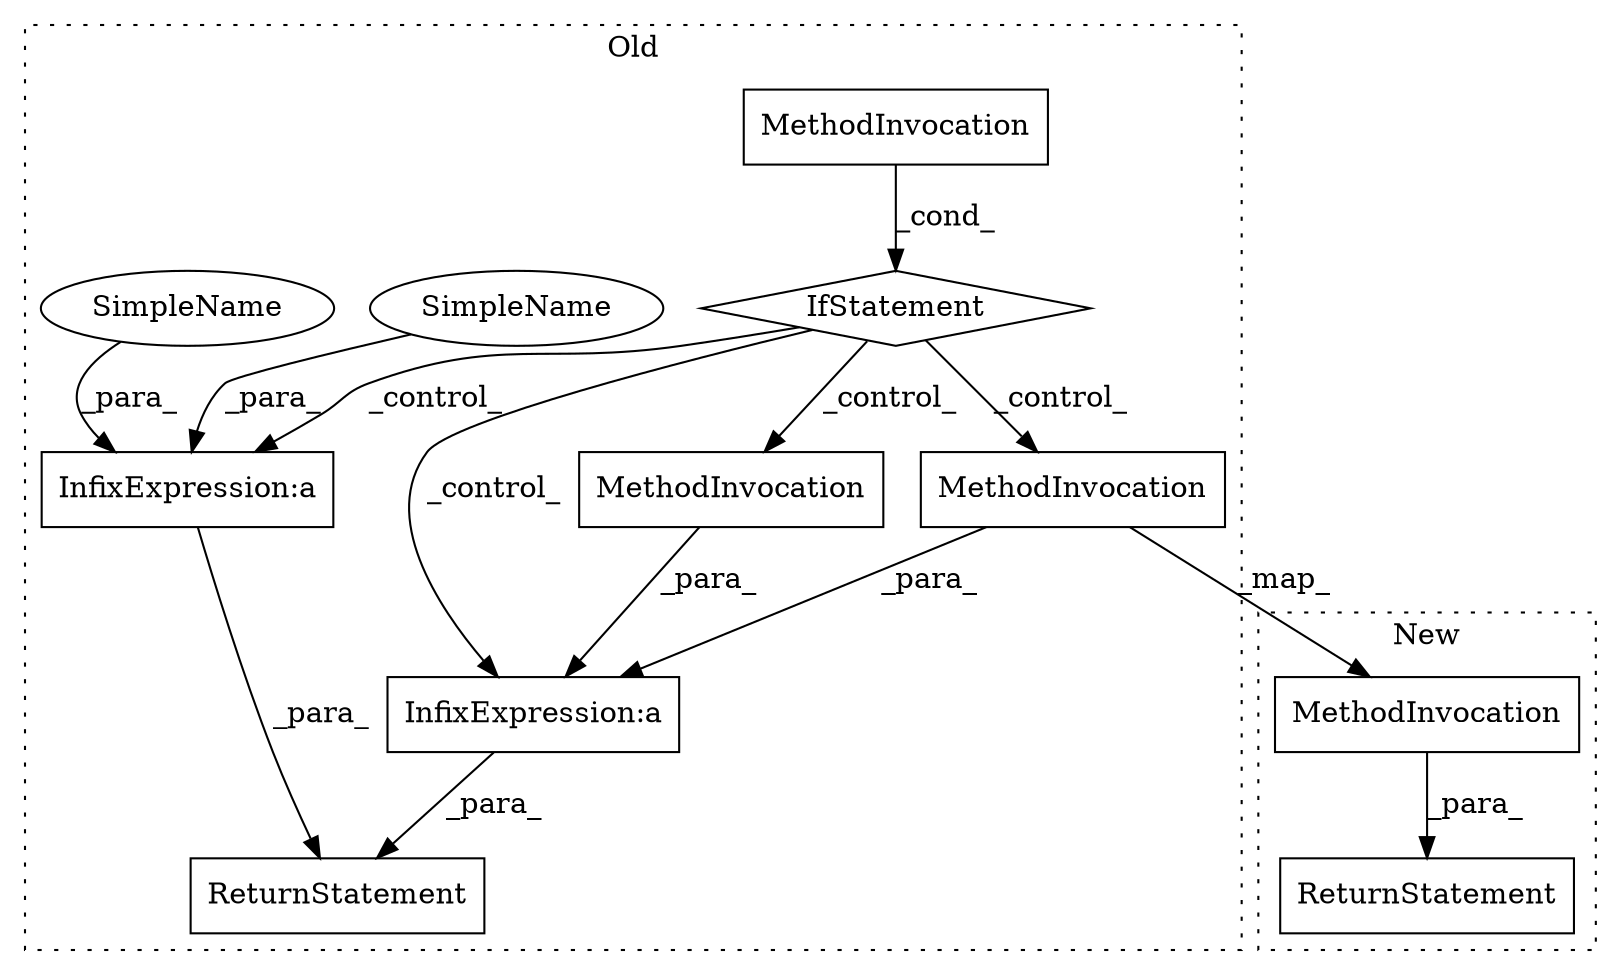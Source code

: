 digraph G {
subgraph cluster0 {
1 [label="IfStatement" a="25" s="6569" l="18" shape="diamond"];
3 [label="MethodInvocation" a="32" s="6557" l="12" shape="box"];
4 [label="MethodInvocation" a="32" s="6743,6762" l="7,2" shape="box"];
5 [label="MethodInvocation" a="32" s="6716,6738" l="7,2" shape="box"];
7 [label="ReturnStatement" a="41" s="6550" l="7" shape="box"];
8 [label="SimpleName" a="42" s="6587" l="13" shape="ellipse"];
9 [label="SimpleName" a="42" s="6617" l="13" shape="ellipse"];
10 [label="InfixExpression:a" a="27" s="6713" l="3" shape="box"];
11 [label="InfixExpression:a" a="27" s="6614" l="3" shape="box"];
label = "Old";
style="dotted";
}
subgraph cluster1 {
2 [label="MethodInvocation" a="32" s="3466,3485" l="7,2" shape="box"];
6 [label="ReturnStatement" a="41" s="3459" l="7" shape="box"];
label = "New";
style="dotted";
}
1 -> 4 [label="_control_"];
1 -> 5 [label="_control_"];
1 -> 11 [label="_control_"];
1 -> 10 [label="_control_"];
2 -> 6 [label="_para_"];
3 -> 1 [label="_cond_"];
4 -> 10 [label="_para_"];
4 -> 2 [label="_map_"];
5 -> 10 [label="_para_"];
8 -> 11 [label="_para_"];
9 -> 11 [label="_para_"];
10 -> 7 [label="_para_"];
11 -> 7 [label="_para_"];
}